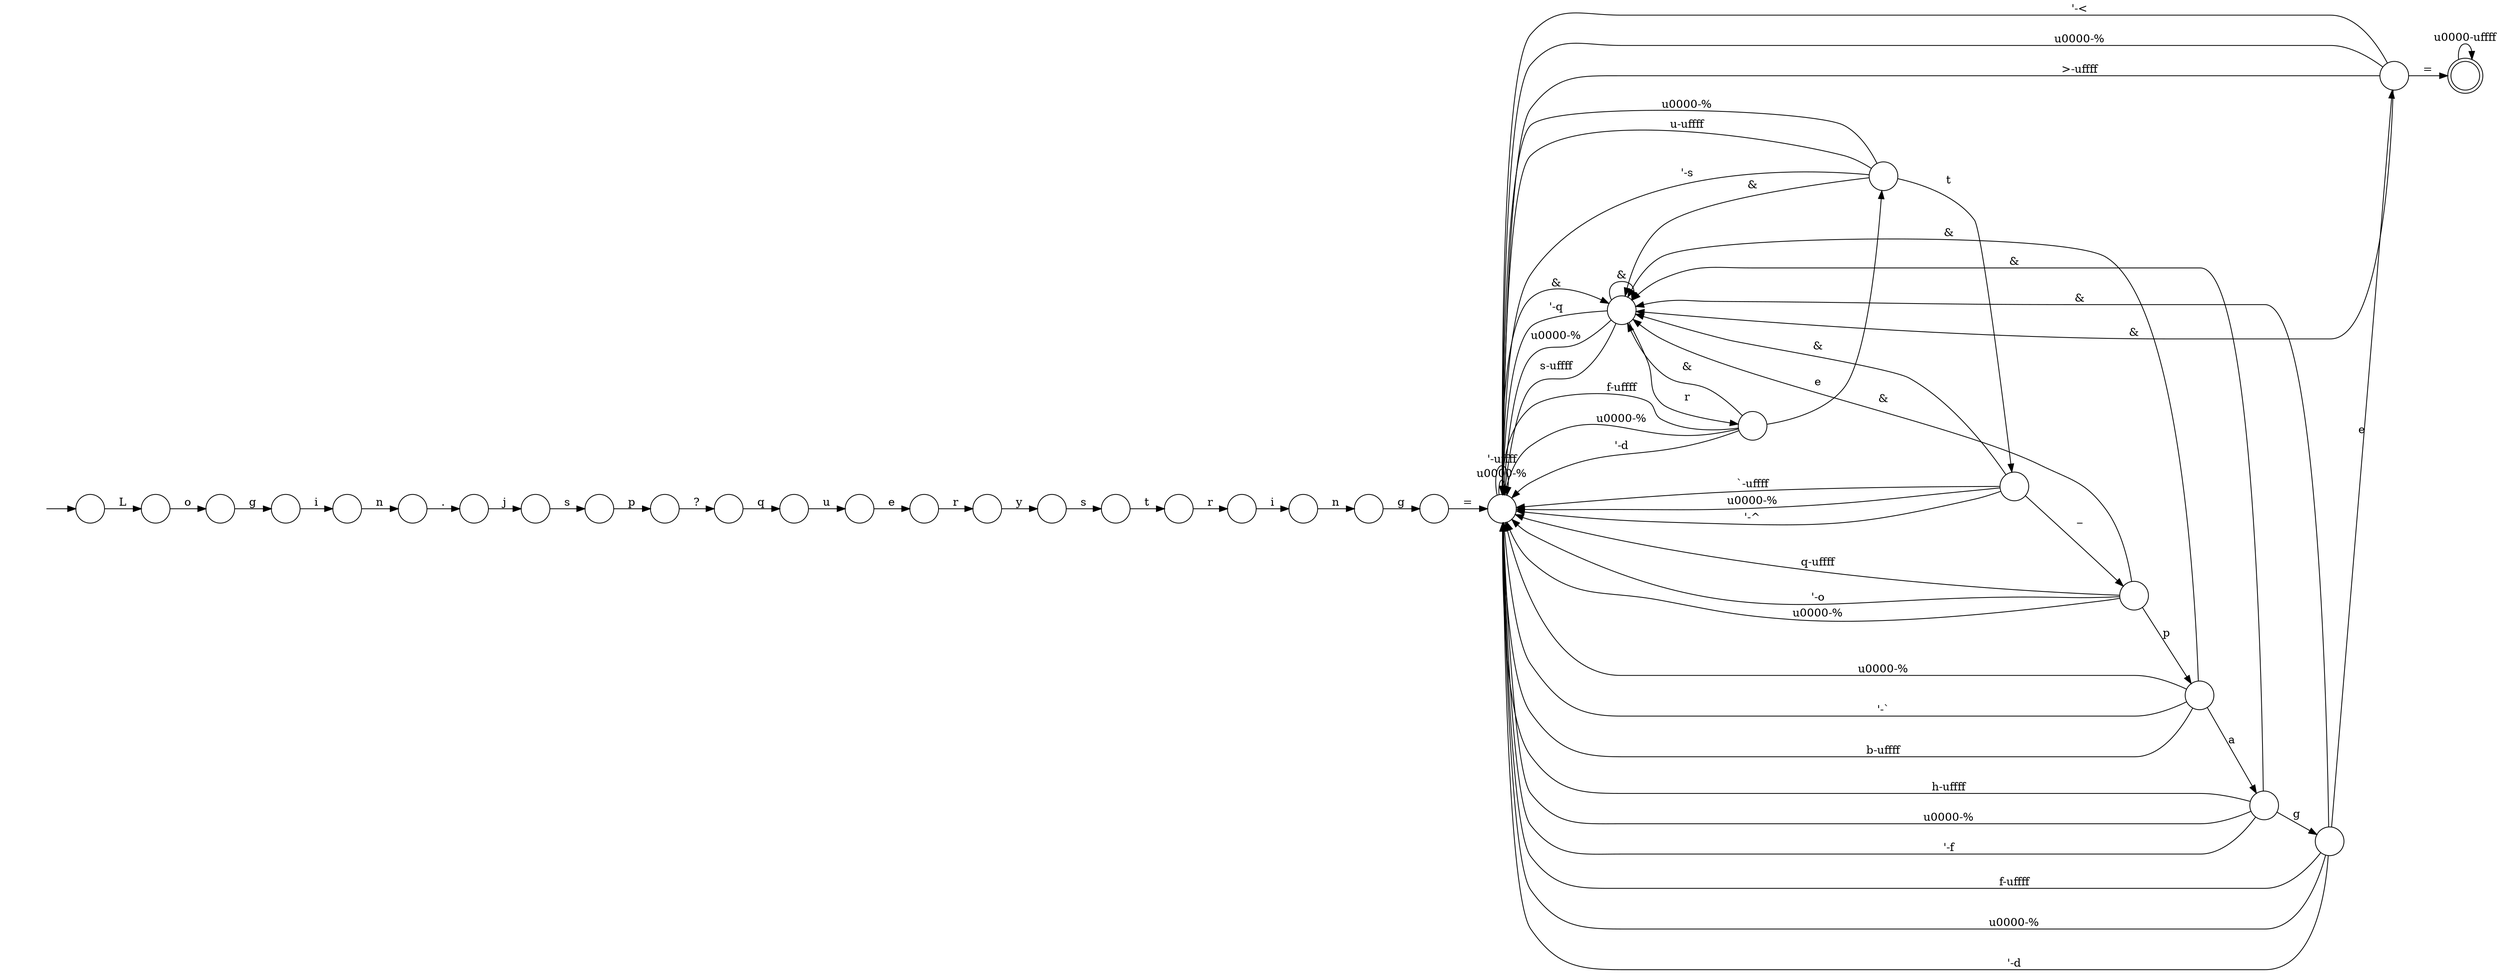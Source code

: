 digraph Automaton {
  rankdir = LR;
  0 [shape=circle,label=""];
  0 -> 22 [label="n"]
  1 [shape=circle,label=""];
  1 -> 26 [label="t"]
  1 -> 13 [label="&"]
  1 -> 31 [label="\u0000-%"]
  1 -> 31 [label="u-\uffff"]
  1 -> 31 [label="'-s"]
  2 [shape=circle,label=""];
  2 -> 5 [label="r"]
  3 [shape=circle,label=""];
  3 -> 31 [label="="]
  4 [shape=circle,label=""];
  4 -> 27 [label="p"]
  5 [shape=circle,label=""];
  5 -> 21 [label="y"]
  6 [shape=circle,label=""];
  6 -> 31 [label="'-<"]
  6 -> 30 [label="="]
  6 -> 13 [label="&"]
  6 -> 31 [label="\u0000-%"]
  6 -> 31 [label=">-\uffff"]
  7 [shape=circle,label=""];
  7 -> 3 [label="g"]
  8 [shape=circle,label=""];
  8 -> 32 [label="g"]
  9 [shape=circle,label=""];
  9 -> 20 [label="j"]
  10 [shape=circle,label=""];
  10 -> 31 [label="q-\uffff"]
  10 -> 31 [label="'-o"]
  10 -> 13 [label="&"]
  10 -> 28 [label="p"]
  10 -> 31 [label="\u0000-%"]
  11 [shape=circle,label=""];
  11 -> 29 [label="q"]
  12 [shape=circle,label=""];
  12 -> 8 [label="o"]
  13 [shape=circle,label=""];
  13 -> 13 [label="&"]
  13 -> 31 [label="'-q"]
  13 -> 31 [label="\u0000-%"]
  13 -> 24 [label="r"]
  13 -> 31 [label="s-\uffff"]
  14 [shape=circle,label=""];
  14 -> 31 [label="h-\uffff"]
  14 -> 13 [label="&"]
  14 -> 19 [label="g"]
  14 -> 31 [label="\u0000-%"]
  14 -> 31 [label="'-f"]
  15 [shape=circle,label=""];
  initial [shape=plaintext,label=""];
  initial -> 15
  15 -> 12 [label="L"]
  16 [shape=circle,label=""];
  16 -> 7 [label="n"]
  17 [shape=circle,label=""];
  17 -> 23 [label="t"]
  18 [shape=circle,label=""];
  18 -> 2 [label="e"]
  19 [shape=circle,label=""];
  19 -> 13 [label="&"]
  19 -> 6 [label="e"]
  19 -> 31 [label="f-\uffff"]
  19 -> 31 [label="\u0000-%"]
  19 -> 31 [label="'-d"]
  20 [shape=circle,label=""];
  20 -> 4 [label="s"]
  21 [shape=circle,label=""];
  21 -> 17 [label="s"]
  22 [shape=circle,label=""];
  22 -> 9 [label="."]
  23 [shape=circle,label=""];
  23 -> 25 [label="r"]
  24 [shape=circle,label=""];
  24 -> 13 [label="&"]
  24 -> 1 [label="e"]
  24 -> 31 [label="f-\uffff"]
  24 -> 31 [label="\u0000-%"]
  24 -> 31 [label="'-d"]
  25 [shape=circle,label=""];
  25 -> 16 [label="i"]
  26 [shape=circle,label=""];
  26 -> 31 [label="`-\uffff"]
  26 -> 13 [label="&"]
  26 -> 10 [label="_"]
  26 -> 31 [label="\u0000-%"]
  26 -> 31 [label="'-^"]
  27 [shape=circle,label=""];
  27 -> 11 [label="?"]
  28 [shape=circle,label=""];
  28 -> 13 [label="&"]
  28 -> 14 [label="a"]
  28 -> 31 [label="\u0000-%"]
  28 -> 31 [label="'-`"]
  28 -> 31 [label="b-\uffff"]
  29 [shape=circle,label=""];
  29 -> 18 [label="u"]
  30 [shape=doublecircle,label=""];
  30 -> 30 [label="\u0000-\uffff"]
  31 [shape=circle,label=""];
  31 -> 13 [label="&"]
  31 -> 31 [label="\u0000-%"]
  31 -> 31 [label="'-\uffff"]
  32 [shape=circle,label=""];
  32 -> 0 [label="i"]
}

